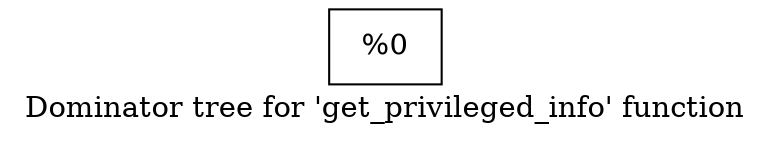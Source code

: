 digraph "Dominator tree for 'get_privileged_info' function" {
	label="Dominator tree for 'get_privileged_info' function";

	Node0x1db6040 [shape=record,label="{%0}"];
}

